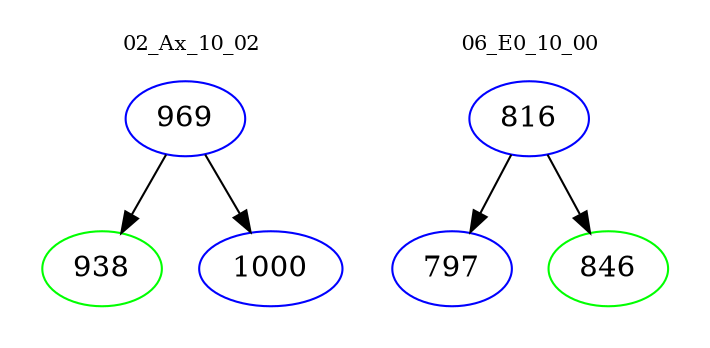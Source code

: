 digraph{
subgraph cluster_0 {
color = white
label = "02_Ax_10_02";
fontsize=10;
T0_969 [label="969", color="blue"]
T0_969 -> T0_938 [color="black"]
T0_938 [label="938", color="green"]
T0_969 -> T0_1000 [color="black"]
T0_1000 [label="1000", color="blue"]
}
subgraph cluster_1 {
color = white
label = "06_E0_10_00";
fontsize=10;
T1_816 [label="816", color="blue"]
T1_816 -> T1_797 [color="black"]
T1_797 [label="797", color="blue"]
T1_816 -> T1_846 [color="black"]
T1_846 [label="846", color="green"]
}
}

